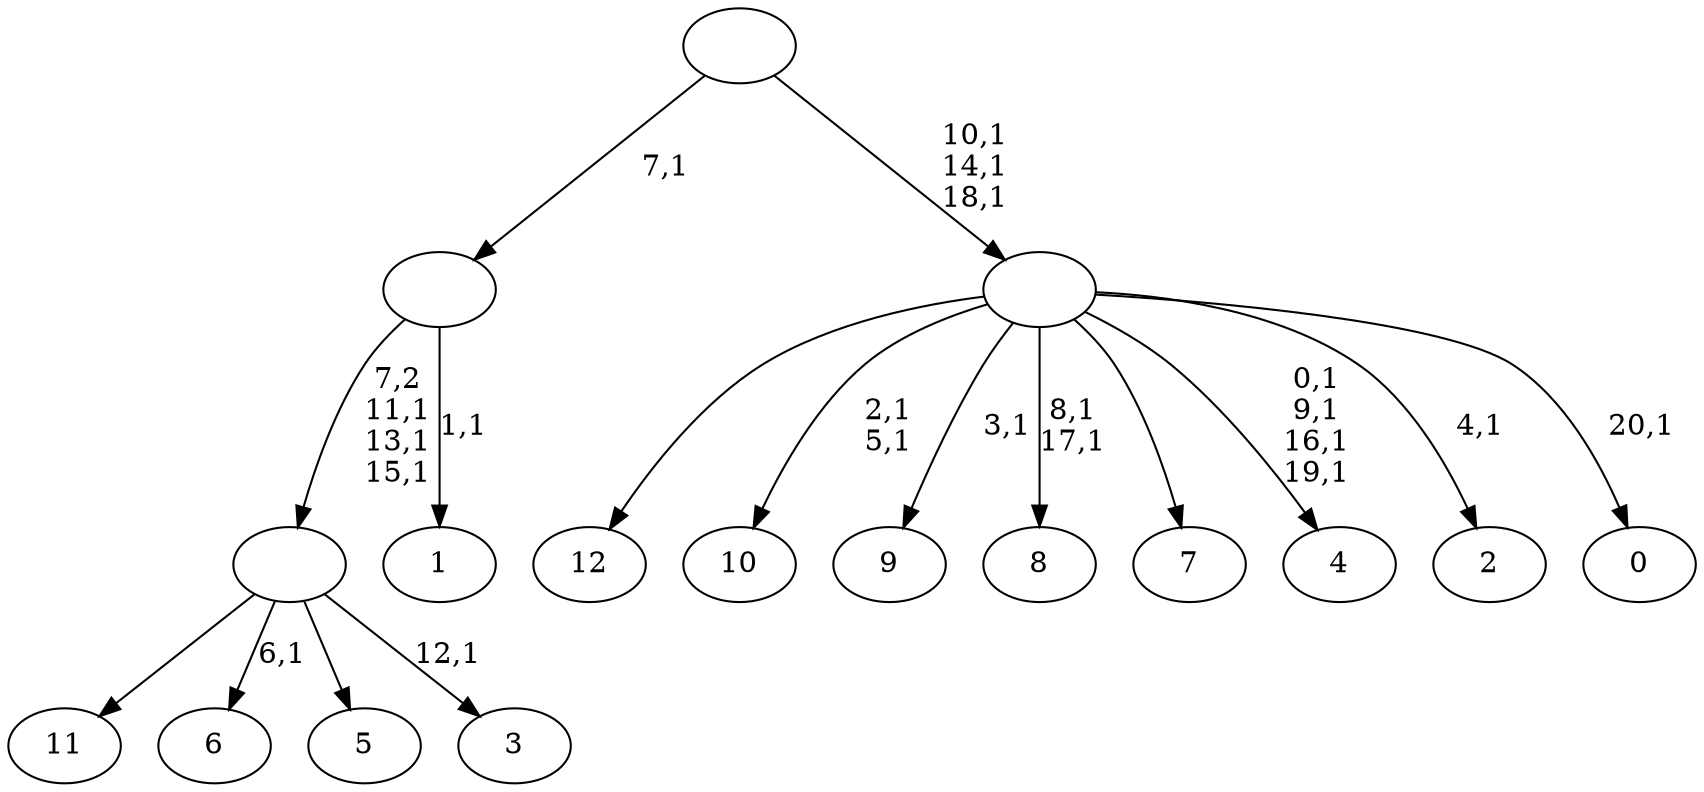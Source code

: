 digraph T {
	34 [label="12"]
	33 [label="11"]
	32 [label="10"]
	29 [label="9"]
	27 [label="8"]
	24 [label="7"]
	23 [label="6"]
	21 [label="5"]
	20 [label="4"]
	15 [label="3"]
	13 [label=""]
	10 [label="2"]
	8 [label="1"]
	6 [label=""]
	5 [label="0"]
	3 [label=""]
	0 [label=""]
	13 -> 15 [label="12,1"]
	13 -> 23 [label="6,1"]
	13 -> 33 [label=""]
	13 -> 21 [label=""]
	6 -> 8 [label="1,1"]
	6 -> 13 [label="7,2\n11,1\n13,1\n15,1"]
	3 -> 5 [label="20,1"]
	3 -> 10 [label="4,1"]
	3 -> 20 [label="0,1\n9,1\n16,1\n19,1"]
	3 -> 27 [label="8,1\n17,1"]
	3 -> 29 [label="3,1"]
	3 -> 32 [label="2,1\n5,1"]
	3 -> 34 [label=""]
	3 -> 24 [label=""]
	0 -> 3 [label="10,1\n14,1\n18,1"]
	0 -> 6 [label="7,1"]
}
